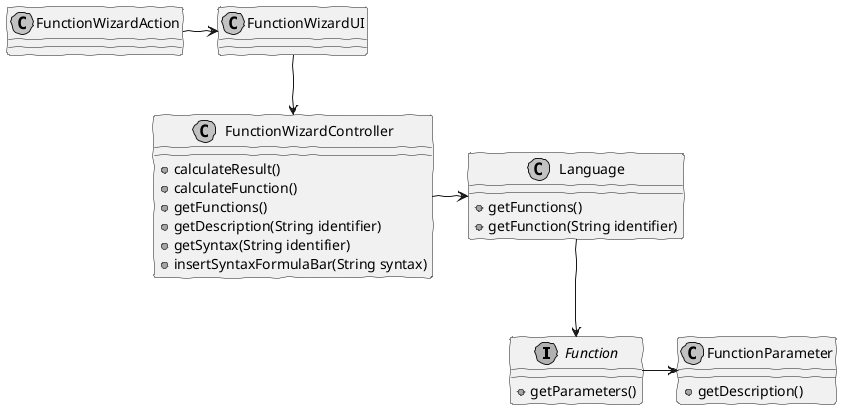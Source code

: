 @startuml cd2_insert_function_basic_wizard.png
skinparam handwritten true
skinparam monochrome true
skinparam packageStyle rect
skinparam defaultFontName FG Virgil
skinparam shadowing false  

interface Function {
    +getParameters()    
}
class FunctionWizardAction{    
}
class FunctionWizardUI{
}
class FunctionWizardController {
    +calculateResult()
    +calculateFunction()
    +getFunctions()
    +getDescription(String identifier)
    +getSyntax(String identifier)
    +insertSyntaxFormulaBar(String syntax)
}
class Language{
    +getFunctions()
    +getFunction(String identifier)
}
class FunctionParameter{
    +getDescription()
}
FunctionWizardAction -> FunctionWizardUI 
FunctionWizardUI --> FunctionWizardController 
FunctionWizardController -> Language 

Language --> Function 

Function -> FunctionParameter
@enduml

